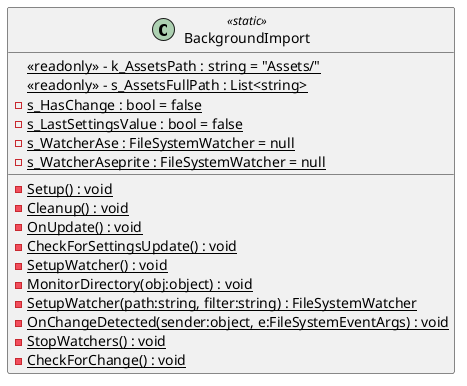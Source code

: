 @startuml
class BackgroundImport <<static>> {
    {static} <<readonly>> - k_AssetsPath : string = "Assets/"
    {static} <<readonly>> - s_AssetsFullPath : List<string>
    {static} - s_HasChange : bool = false
    {static} - s_LastSettingsValue : bool = false
    {static} - s_WatcherAse : FileSystemWatcher = null
    {static} - s_WatcherAseprite : FileSystemWatcher = null
    {static} - Setup() : void
    {static} - Cleanup() : void
    {static} - OnUpdate() : void
    {static} - CheckForSettingsUpdate() : void
    {static} - SetupWatcher() : void
    {static} - MonitorDirectory(obj:object) : void
    {static} - SetupWatcher(path:string, filter:string) : FileSystemWatcher
    {static} - OnChangeDetected(sender:object, e:FileSystemEventArgs) : void
    {static} - StopWatchers() : void
    {static} - CheckForChange() : void
}
@enduml
